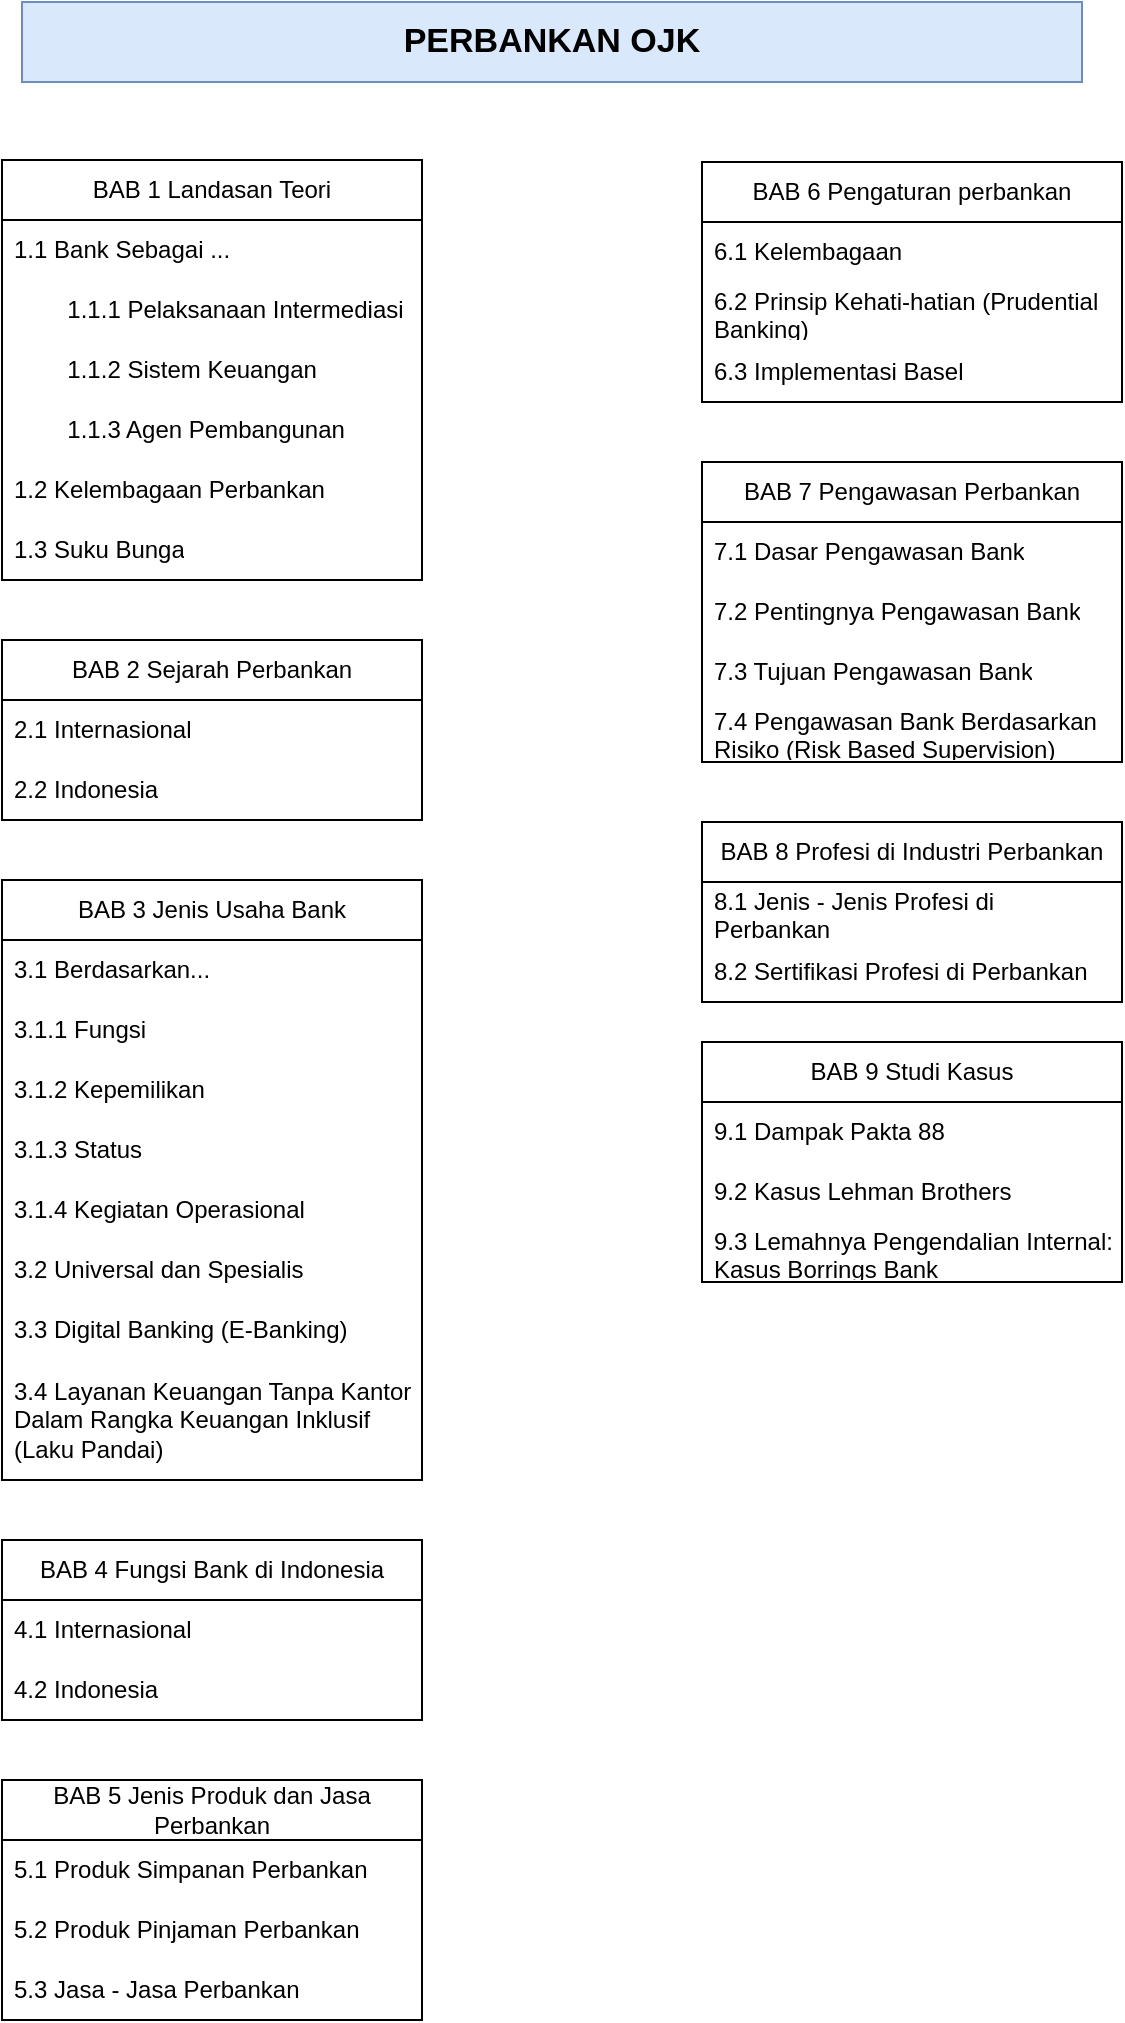 <mxfile version="24.5.2" type="github">
  <diagram id="C5RBs43oDa-KdzZeNtuy" name="Page-1">
    <mxGraphModel dx="601" dy="480" grid="1" gridSize="10" guides="1" tooltips="1" connect="1" arrows="1" fold="1" page="1" pageScale="1" pageWidth="827" pageHeight="1169" math="0" shadow="0">
      <root>
        <mxCell id="WIyWlLk6GJQsqaUBKTNV-0" />
        <mxCell id="WIyWlLk6GJQsqaUBKTNV-1" parent="WIyWlLk6GJQsqaUBKTNV-0" />
        <mxCell id="WIpXP1D6zBdUSc_hcaL5-0" value="&lt;b&gt;&lt;font style=&quot;font-size: 17px;&quot;&gt;PERBANKAN OJK&lt;/font&gt;&lt;/b&gt;" style="text;html=1;align=center;verticalAlign=middle;whiteSpace=wrap;rounded=0;fillColor=#dae8fc;strokeColor=#6c8ebf;" vertex="1" parent="WIyWlLk6GJQsqaUBKTNV-1">
          <mxGeometry x="170" y="40" width="530" height="40" as="geometry" />
        </mxCell>
        <mxCell id="WIpXP1D6zBdUSc_hcaL5-38" value="BAB 6 Pengaturan perbankan" style="swimlane;fontStyle=0;childLayout=stackLayout;horizontal=1;startSize=30;horizontalStack=0;resizeParent=1;resizeParentMax=0;resizeLast=0;collapsible=1;marginBottom=0;whiteSpace=wrap;html=1;" vertex="1" parent="WIyWlLk6GJQsqaUBKTNV-1">
          <mxGeometry x="510" y="120" width="210" height="120" as="geometry">
            <mxRectangle x="610" y="360" width="160" height="30" as="alternateBounds" />
          </mxGeometry>
        </mxCell>
        <mxCell id="WIpXP1D6zBdUSc_hcaL5-39" value="6.1 Kelembagaan" style="text;strokeColor=none;fillColor=none;align=left;verticalAlign=middle;spacingLeft=4;spacingRight=4;overflow=hidden;points=[[0,0.5],[1,0.5]];portConstraint=eastwest;rotatable=0;whiteSpace=wrap;html=1;" vertex="1" parent="WIpXP1D6zBdUSc_hcaL5-38">
          <mxGeometry y="30" width="210" height="30" as="geometry" />
        </mxCell>
        <mxCell id="WIpXP1D6zBdUSc_hcaL5-40" value="6.2 Prinsip Kehati-hatian (Prudential Banking)" style="text;strokeColor=none;fillColor=none;align=left;verticalAlign=middle;spacingLeft=4;spacingRight=4;overflow=hidden;points=[[0,0.5],[1,0.5]];portConstraint=eastwest;rotatable=0;whiteSpace=wrap;html=1;" vertex="1" parent="WIpXP1D6zBdUSc_hcaL5-38">
          <mxGeometry y="60" width="210" height="30" as="geometry" />
        </mxCell>
        <mxCell id="WIpXP1D6zBdUSc_hcaL5-41" value="6.3 Implementasi Basel" style="text;strokeColor=none;fillColor=none;align=left;verticalAlign=middle;spacingLeft=4;spacingRight=4;overflow=hidden;points=[[0,0.5],[1,0.5]];portConstraint=eastwest;rotatable=0;whiteSpace=wrap;html=1;" vertex="1" parent="WIpXP1D6zBdUSc_hcaL5-38">
          <mxGeometry y="90" width="210" height="30" as="geometry" />
        </mxCell>
        <mxCell id="WIpXP1D6zBdUSc_hcaL5-42" value="BAB 7 Pengawasan Perbankan" style="swimlane;fontStyle=0;childLayout=stackLayout;horizontal=1;startSize=30;horizontalStack=0;resizeParent=1;resizeParentMax=0;resizeLast=0;collapsible=1;marginBottom=0;whiteSpace=wrap;html=1;" vertex="1" parent="WIyWlLk6GJQsqaUBKTNV-1">
          <mxGeometry x="510" y="270" width="210" height="150" as="geometry">
            <mxRectangle x="610" y="360" width="160" height="30" as="alternateBounds" />
          </mxGeometry>
        </mxCell>
        <mxCell id="WIpXP1D6zBdUSc_hcaL5-43" value="7.1 Dasar Pengawasan Bank" style="text;strokeColor=none;fillColor=none;align=left;verticalAlign=middle;spacingLeft=4;spacingRight=4;overflow=hidden;points=[[0,0.5],[1,0.5]];portConstraint=eastwest;rotatable=0;whiteSpace=wrap;html=1;" vertex="1" parent="WIpXP1D6zBdUSc_hcaL5-42">
          <mxGeometry y="30" width="210" height="30" as="geometry" />
        </mxCell>
        <mxCell id="WIpXP1D6zBdUSc_hcaL5-44" value="7.2 Pentingnya Pengawasan Bank" style="text;strokeColor=none;fillColor=none;align=left;verticalAlign=middle;spacingLeft=4;spacingRight=4;overflow=hidden;points=[[0,0.5],[1,0.5]];portConstraint=eastwest;rotatable=0;whiteSpace=wrap;html=1;" vertex="1" parent="WIpXP1D6zBdUSc_hcaL5-42">
          <mxGeometry y="60" width="210" height="30" as="geometry" />
        </mxCell>
        <mxCell id="WIpXP1D6zBdUSc_hcaL5-45" value="7.3 Tujuan Pengawasan Bank" style="text;strokeColor=none;fillColor=none;align=left;verticalAlign=middle;spacingLeft=4;spacingRight=4;overflow=hidden;points=[[0,0.5],[1,0.5]];portConstraint=eastwest;rotatable=0;whiteSpace=wrap;html=1;" vertex="1" parent="WIpXP1D6zBdUSc_hcaL5-42">
          <mxGeometry y="90" width="210" height="30" as="geometry" />
        </mxCell>
        <mxCell id="WIpXP1D6zBdUSc_hcaL5-46" value="7.4 Pengawasan Bank Berdasarkan Risiko (Risk Based Supervision)" style="text;strokeColor=none;fillColor=none;align=left;verticalAlign=middle;spacingLeft=4;spacingRight=4;overflow=hidden;points=[[0,0.5],[1,0.5]];portConstraint=eastwest;rotatable=0;whiteSpace=wrap;html=1;" vertex="1" parent="WIpXP1D6zBdUSc_hcaL5-42">
          <mxGeometry y="120" width="210" height="30" as="geometry" />
        </mxCell>
        <mxCell id="WIpXP1D6zBdUSc_hcaL5-47" value="BAB 8 Profesi di Industri Perbankan" style="swimlane;fontStyle=0;childLayout=stackLayout;horizontal=1;startSize=30;horizontalStack=0;resizeParent=1;resizeParentMax=0;resizeLast=0;collapsible=1;marginBottom=0;whiteSpace=wrap;html=1;" vertex="1" parent="WIyWlLk6GJQsqaUBKTNV-1">
          <mxGeometry x="510" y="450" width="210" height="90" as="geometry">
            <mxRectangle x="610" y="360" width="160" height="30" as="alternateBounds" />
          </mxGeometry>
        </mxCell>
        <mxCell id="WIpXP1D6zBdUSc_hcaL5-48" value="8.1 Jenis - Jenis Profesi di Perbankan" style="text;strokeColor=none;fillColor=none;align=left;verticalAlign=middle;spacingLeft=4;spacingRight=4;overflow=hidden;points=[[0,0.5],[1,0.5]];portConstraint=eastwest;rotatable=0;whiteSpace=wrap;html=1;" vertex="1" parent="WIpXP1D6zBdUSc_hcaL5-47">
          <mxGeometry y="30" width="210" height="30" as="geometry" />
        </mxCell>
        <mxCell id="WIpXP1D6zBdUSc_hcaL5-49" value="8.2 Sertifikasi Profesi di Perbankan" style="text;strokeColor=none;fillColor=none;align=left;verticalAlign=middle;spacingLeft=4;spacingRight=4;overflow=hidden;points=[[0,0.5],[1,0.5]];portConstraint=eastwest;rotatable=0;whiteSpace=wrap;html=1;" vertex="1" parent="WIpXP1D6zBdUSc_hcaL5-47">
          <mxGeometry y="60" width="210" height="30" as="geometry" />
        </mxCell>
        <mxCell id="WIpXP1D6zBdUSc_hcaL5-51" value="BAB 1 Landasan Teori" style="swimlane;fontStyle=0;childLayout=stackLayout;horizontal=1;startSize=30;horizontalStack=0;resizeParent=1;resizeParentMax=0;resizeLast=0;collapsible=1;marginBottom=0;whiteSpace=wrap;html=1;" vertex="1" parent="WIyWlLk6GJQsqaUBKTNV-1">
          <mxGeometry x="160" y="119" width="210" height="210" as="geometry">
            <mxRectangle x="610" y="100" width="160" height="30" as="alternateBounds" />
          </mxGeometry>
        </mxCell>
        <mxCell id="WIpXP1D6zBdUSc_hcaL5-52" value="1.1 Bank Sebagai ..." style="text;strokeColor=none;fillColor=none;align=left;verticalAlign=middle;spacingLeft=4;spacingRight=4;overflow=hidden;points=[[0,0.5],[1,0.5]];portConstraint=eastwest;rotatable=0;whiteSpace=wrap;html=1;" vertex="1" parent="WIpXP1D6zBdUSc_hcaL5-51">
          <mxGeometry y="30" width="210" height="30" as="geometry" />
        </mxCell>
        <mxCell id="WIpXP1D6zBdUSc_hcaL5-53" value="&lt;span style=&quot;white-space: pre;&quot;&gt;&#x9;&lt;/span&gt;1.1.1 Pelaksanaan Intermediasi&amp;nbsp;" style="text;strokeColor=none;fillColor=none;align=left;verticalAlign=middle;spacingLeft=4;spacingRight=4;overflow=hidden;points=[[0,0.5],[1,0.5]];portConstraint=eastwest;rotatable=0;whiteSpace=wrap;html=1;" vertex="1" parent="WIpXP1D6zBdUSc_hcaL5-51">
          <mxGeometry y="60" width="210" height="30" as="geometry" />
        </mxCell>
        <mxCell id="WIpXP1D6zBdUSc_hcaL5-54" value="&lt;span style=&quot;white-space: pre;&quot;&gt;&#x9;&lt;/span&gt;1.1.2 Sistem Keuangan" style="text;strokeColor=none;fillColor=none;align=left;verticalAlign=middle;spacingLeft=4;spacingRight=4;overflow=hidden;points=[[0,0.5],[1,0.5]];portConstraint=eastwest;rotatable=0;whiteSpace=wrap;html=1;" vertex="1" parent="WIpXP1D6zBdUSc_hcaL5-51">
          <mxGeometry y="90" width="210" height="30" as="geometry" />
        </mxCell>
        <mxCell id="WIpXP1D6zBdUSc_hcaL5-55" value="&lt;span style=&quot;white-space: pre;&quot;&gt;&#x9;&lt;/span&gt;1.1.3 Agen Pembangunan" style="text;strokeColor=none;fillColor=none;align=left;verticalAlign=middle;spacingLeft=4;spacingRight=4;overflow=hidden;points=[[0,0.5],[1,0.5]];portConstraint=eastwest;rotatable=0;whiteSpace=wrap;html=1;" vertex="1" parent="WIpXP1D6zBdUSc_hcaL5-51">
          <mxGeometry y="120" width="210" height="30" as="geometry" />
        </mxCell>
        <mxCell id="WIpXP1D6zBdUSc_hcaL5-56" value="1.2 Kelembagaan Perbankan" style="text;strokeColor=none;fillColor=none;align=left;verticalAlign=middle;spacingLeft=4;spacingRight=4;overflow=hidden;points=[[0,0.5],[1,0.5]];portConstraint=eastwest;rotatable=0;whiteSpace=wrap;html=1;" vertex="1" parent="WIpXP1D6zBdUSc_hcaL5-51">
          <mxGeometry y="150" width="210" height="30" as="geometry" />
        </mxCell>
        <mxCell id="WIpXP1D6zBdUSc_hcaL5-57" value="1.3 Suku Bunga" style="text;strokeColor=none;fillColor=none;align=left;verticalAlign=middle;spacingLeft=4;spacingRight=4;overflow=hidden;points=[[0,0.5],[1,0.5]];portConstraint=eastwest;rotatable=0;whiteSpace=wrap;html=1;" vertex="1" parent="WIpXP1D6zBdUSc_hcaL5-51">
          <mxGeometry y="180" width="210" height="30" as="geometry" />
        </mxCell>
        <mxCell id="WIpXP1D6zBdUSc_hcaL5-58" value="BAB 2 Sejarah Perbankan" style="swimlane;fontStyle=0;childLayout=stackLayout;horizontal=1;startSize=30;horizontalStack=0;resizeParent=1;resizeParentMax=0;resizeLast=0;collapsible=1;marginBottom=0;whiteSpace=wrap;html=1;" vertex="1" parent="WIyWlLk6GJQsqaUBKTNV-1">
          <mxGeometry x="160" y="359" width="210" height="90" as="geometry">
            <mxRectangle x="610" y="360" width="160" height="30" as="alternateBounds" />
          </mxGeometry>
        </mxCell>
        <mxCell id="WIpXP1D6zBdUSc_hcaL5-59" value="2.1 Internasional" style="text;strokeColor=none;fillColor=none;align=left;verticalAlign=middle;spacingLeft=4;spacingRight=4;overflow=hidden;points=[[0,0.5],[1,0.5]];portConstraint=eastwest;rotatable=0;whiteSpace=wrap;html=1;" vertex="1" parent="WIpXP1D6zBdUSc_hcaL5-58">
          <mxGeometry y="30" width="210" height="30" as="geometry" />
        </mxCell>
        <mxCell id="WIpXP1D6zBdUSc_hcaL5-60" value="2.2 Indonesia" style="text;strokeColor=none;fillColor=none;align=left;verticalAlign=middle;spacingLeft=4;spacingRight=4;overflow=hidden;points=[[0,0.5],[1,0.5]];portConstraint=eastwest;rotatable=0;whiteSpace=wrap;html=1;" vertex="1" parent="WIpXP1D6zBdUSc_hcaL5-58">
          <mxGeometry y="60" width="210" height="30" as="geometry" />
        </mxCell>
        <mxCell id="WIpXP1D6zBdUSc_hcaL5-61" value="BAB 3 Jenis Usaha Bank" style="swimlane;fontStyle=0;childLayout=stackLayout;horizontal=1;startSize=30;horizontalStack=0;resizeParent=1;resizeParentMax=0;resizeLast=0;collapsible=1;marginBottom=0;whiteSpace=wrap;html=1;" vertex="1" parent="WIyWlLk6GJQsqaUBKTNV-1">
          <mxGeometry x="160" y="479" width="210" height="300" as="geometry">
            <mxRectangle x="360" y="60" width="160" height="30" as="alternateBounds" />
          </mxGeometry>
        </mxCell>
        <mxCell id="WIpXP1D6zBdUSc_hcaL5-62" value="3.1 Berdasarkan..." style="text;strokeColor=none;fillColor=none;align=left;verticalAlign=middle;spacingLeft=4;spacingRight=4;overflow=hidden;points=[[0,0.5],[1,0.5]];portConstraint=eastwest;rotatable=0;whiteSpace=wrap;html=1;" vertex="1" parent="WIpXP1D6zBdUSc_hcaL5-61">
          <mxGeometry y="30" width="210" height="30" as="geometry" />
        </mxCell>
        <mxCell id="WIpXP1D6zBdUSc_hcaL5-63" value="3.1.1 Fungsi" style="text;strokeColor=none;fillColor=none;align=left;verticalAlign=middle;spacingLeft=4;spacingRight=4;overflow=hidden;points=[[0,0.5],[1,0.5]];portConstraint=eastwest;rotatable=0;whiteSpace=wrap;html=1;" vertex="1" parent="WIpXP1D6zBdUSc_hcaL5-61">
          <mxGeometry y="60" width="210" height="30" as="geometry" />
        </mxCell>
        <mxCell id="WIpXP1D6zBdUSc_hcaL5-64" value="3.1.2 Kepemilikan" style="text;strokeColor=none;fillColor=none;align=left;verticalAlign=middle;spacingLeft=4;spacingRight=4;overflow=hidden;points=[[0,0.5],[1,0.5]];portConstraint=eastwest;rotatable=0;whiteSpace=wrap;html=1;" vertex="1" parent="WIpXP1D6zBdUSc_hcaL5-61">
          <mxGeometry y="90" width="210" height="30" as="geometry" />
        </mxCell>
        <mxCell id="WIpXP1D6zBdUSc_hcaL5-65" value="3.1.3 Status" style="text;strokeColor=none;fillColor=none;align=left;verticalAlign=middle;spacingLeft=4;spacingRight=4;overflow=hidden;points=[[0,0.5],[1,0.5]];portConstraint=eastwest;rotatable=0;whiteSpace=wrap;html=1;" vertex="1" parent="WIpXP1D6zBdUSc_hcaL5-61">
          <mxGeometry y="120" width="210" height="30" as="geometry" />
        </mxCell>
        <mxCell id="WIpXP1D6zBdUSc_hcaL5-66" value="3.1.4 Kegiatan Operasional" style="text;strokeColor=none;fillColor=none;align=left;verticalAlign=middle;spacingLeft=4;spacingRight=4;overflow=hidden;points=[[0,0.5],[1,0.5]];portConstraint=eastwest;rotatable=0;whiteSpace=wrap;html=1;" vertex="1" parent="WIpXP1D6zBdUSc_hcaL5-61">
          <mxGeometry y="150" width="210" height="30" as="geometry" />
        </mxCell>
        <mxCell id="WIpXP1D6zBdUSc_hcaL5-67" value="3.2 Universal dan Spesialis" style="text;strokeColor=none;fillColor=none;align=left;verticalAlign=middle;spacingLeft=4;spacingRight=4;overflow=hidden;points=[[0,0.5],[1,0.5]];portConstraint=eastwest;rotatable=0;whiteSpace=wrap;html=1;" vertex="1" parent="WIpXP1D6zBdUSc_hcaL5-61">
          <mxGeometry y="180" width="210" height="30" as="geometry" />
        </mxCell>
        <mxCell id="WIpXP1D6zBdUSc_hcaL5-68" value="3.3 Digital Banking (E-Banking)" style="text;strokeColor=none;fillColor=none;align=left;verticalAlign=middle;spacingLeft=4;spacingRight=4;overflow=hidden;points=[[0,0.5],[1,0.5]];portConstraint=eastwest;rotatable=0;whiteSpace=wrap;html=1;" vertex="1" parent="WIpXP1D6zBdUSc_hcaL5-61">
          <mxGeometry y="210" width="210" height="30" as="geometry" />
        </mxCell>
        <mxCell id="WIpXP1D6zBdUSc_hcaL5-69" value="3.4 Layanan Keuangan Tanpa Kantor Dalam Rangka Keuangan Inklusif (Laku Pandai)" style="text;strokeColor=none;fillColor=none;align=left;verticalAlign=middle;spacingLeft=4;spacingRight=4;overflow=hidden;points=[[0,0.5],[1,0.5]];portConstraint=eastwest;rotatable=0;whiteSpace=wrap;html=1;" vertex="1" parent="WIpXP1D6zBdUSc_hcaL5-61">
          <mxGeometry y="240" width="210" height="60" as="geometry" />
        </mxCell>
        <mxCell id="WIpXP1D6zBdUSc_hcaL5-70" value="BAB 4 Fungsi Bank di Indonesia" style="swimlane;fontStyle=0;childLayout=stackLayout;horizontal=1;startSize=30;horizontalStack=0;resizeParent=1;resizeParentMax=0;resizeLast=0;collapsible=1;marginBottom=0;whiteSpace=wrap;html=1;" vertex="1" parent="WIyWlLk6GJQsqaUBKTNV-1">
          <mxGeometry x="160" y="809" width="210" height="90" as="geometry">
            <mxRectangle x="610" y="360" width="160" height="30" as="alternateBounds" />
          </mxGeometry>
        </mxCell>
        <mxCell id="WIpXP1D6zBdUSc_hcaL5-71" value="4.1 Internasional" style="text;strokeColor=none;fillColor=none;align=left;verticalAlign=middle;spacingLeft=4;spacingRight=4;overflow=hidden;points=[[0,0.5],[1,0.5]];portConstraint=eastwest;rotatable=0;whiteSpace=wrap;html=1;" vertex="1" parent="WIpXP1D6zBdUSc_hcaL5-70">
          <mxGeometry y="30" width="210" height="30" as="geometry" />
        </mxCell>
        <mxCell id="WIpXP1D6zBdUSc_hcaL5-72" value="4.2 Indonesia" style="text;strokeColor=none;fillColor=none;align=left;verticalAlign=middle;spacingLeft=4;spacingRight=4;overflow=hidden;points=[[0,0.5],[1,0.5]];portConstraint=eastwest;rotatable=0;whiteSpace=wrap;html=1;" vertex="1" parent="WIpXP1D6zBdUSc_hcaL5-70">
          <mxGeometry y="60" width="210" height="30" as="geometry" />
        </mxCell>
        <mxCell id="WIpXP1D6zBdUSc_hcaL5-73" value="BAB 5 Jenis Produk dan Jasa Perbankan" style="swimlane;fontStyle=0;childLayout=stackLayout;horizontal=1;startSize=30;horizontalStack=0;resizeParent=1;resizeParentMax=0;resizeLast=0;collapsible=1;marginBottom=0;whiteSpace=wrap;html=1;" vertex="1" parent="WIyWlLk6GJQsqaUBKTNV-1">
          <mxGeometry x="160" y="929" width="210" height="120" as="geometry">
            <mxRectangle x="610" y="360" width="160" height="30" as="alternateBounds" />
          </mxGeometry>
        </mxCell>
        <mxCell id="WIpXP1D6zBdUSc_hcaL5-74" value="5.1 Produk Simpanan Perbankan" style="text;strokeColor=none;fillColor=none;align=left;verticalAlign=middle;spacingLeft=4;spacingRight=4;overflow=hidden;points=[[0,0.5],[1,0.5]];portConstraint=eastwest;rotatable=0;whiteSpace=wrap;html=1;" vertex="1" parent="WIpXP1D6zBdUSc_hcaL5-73">
          <mxGeometry y="30" width="210" height="30" as="geometry" />
        </mxCell>
        <mxCell id="WIpXP1D6zBdUSc_hcaL5-75" value="5.2 Produk Pinjaman Perbankan" style="text;strokeColor=none;fillColor=none;align=left;verticalAlign=middle;spacingLeft=4;spacingRight=4;overflow=hidden;points=[[0,0.5],[1,0.5]];portConstraint=eastwest;rotatable=0;whiteSpace=wrap;html=1;" vertex="1" parent="WIpXP1D6zBdUSc_hcaL5-73">
          <mxGeometry y="60" width="210" height="30" as="geometry" />
        </mxCell>
        <mxCell id="WIpXP1D6zBdUSc_hcaL5-76" value="5.3 Jasa - Jasa Perbankan" style="text;strokeColor=none;fillColor=none;align=left;verticalAlign=middle;spacingLeft=4;spacingRight=4;overflow=hidden;points=[[0,0.5],[1,0.5]];portConstraint=eastwest;rotatable=0;whiteSpace=wrap;html=1;" vertex="1" parent="WIpXP1D6zBdUSc_hcaL5-73">
          <mxGeometry y="90" width="210" height="30" as="geometry" />
        </mxCell>
        <mxCell id="WIpXP1D6zBdUSc_hcaL5-77" value="BAB 9 Studi Kasus" style="swimlane;fontStyle=0;childLayout=stackLayout;horizontal=1;startSize=30;horizontalStack=0;resizeParent=1;resizeParentMax=0;resizeLast=0;collapsible=1;marginBottom=0;whiteSpace=wrap;html=1;" vertex="1" parent="WIyWlLk6GJQsqaUBKTNV-1">
          <mxGeometry x="510" y="560" width="210" height="120" as="geometry">
            <mxRectangle x="610" y="360" width="160" height="30" as="alternateBounds" />
          </mxGeometry>
        </mxCell>
        <mxCell id="WIpXP1D6zBdUSc_hcaL5-78" value="9.1 Dampak Pakta 88&amp;nbsp;" style="text;strokeColor=none;fillColor=none;align=left;verticalAlign=middle;spacingLeft=4;spacingRight=4;overflow=hidden;points=[[0,0.5],[1,0.5]];portConstraint=eastwest;rotatable=0;whiteSpace=wrap;html=1;" vertex="1" parent="WIpXP1D6zBdUSc_hcaL5-77">
          <mxGeometry y="30" width="210" height="30" as="geometry" />
        </mxCell>
        <mxCell id="WIpXP1D6zBdUSc_hcaL5-79" value="9.2 Kasus Lehman Brothers" style="text;strokeColor=none;fillColor=none;align=left;verticalAlign=middle;spacingLeft=4;spacingRight=4;overflow=hidden;points=[[0,0.5],[1,0.5]];portConstraint=eastwest;rotatable=0;whiteSpace=wrap;html=1;" vertex="1" parent="WIpXP1D6zBdUSc_hcaL5-77">
          <mxGeometry y="60" width="210" height="30" as="geometry" />
        </mxCell>
        <mxCell id="WIpXP1D6zBdUSc_hcaL5-80" value="9.3 Lemahnya Pengendalian Internal:&lt;div&gt;Kasus Borrings Bank&lt;/div&gt;" style="text;strokeColor=none;fillColor=none;align=left;verticalAlign=middle;spacingLeft=4;spacingRight=4;overflow=hidden;points=[[0,0.5],[1,0.5]];portConstraint=eastwest;rotatable=0;whiteSpace=wrap;html=1;" vertex="1" parent="WIpXP1D6zBdUSc_hcaL5-77">
          <mxGeometry y="90" width="210" height="30" as="geometry" />
        </mxCell>
      </root>
    </mxGraphModel>
  </diagram>
</mxfile>
